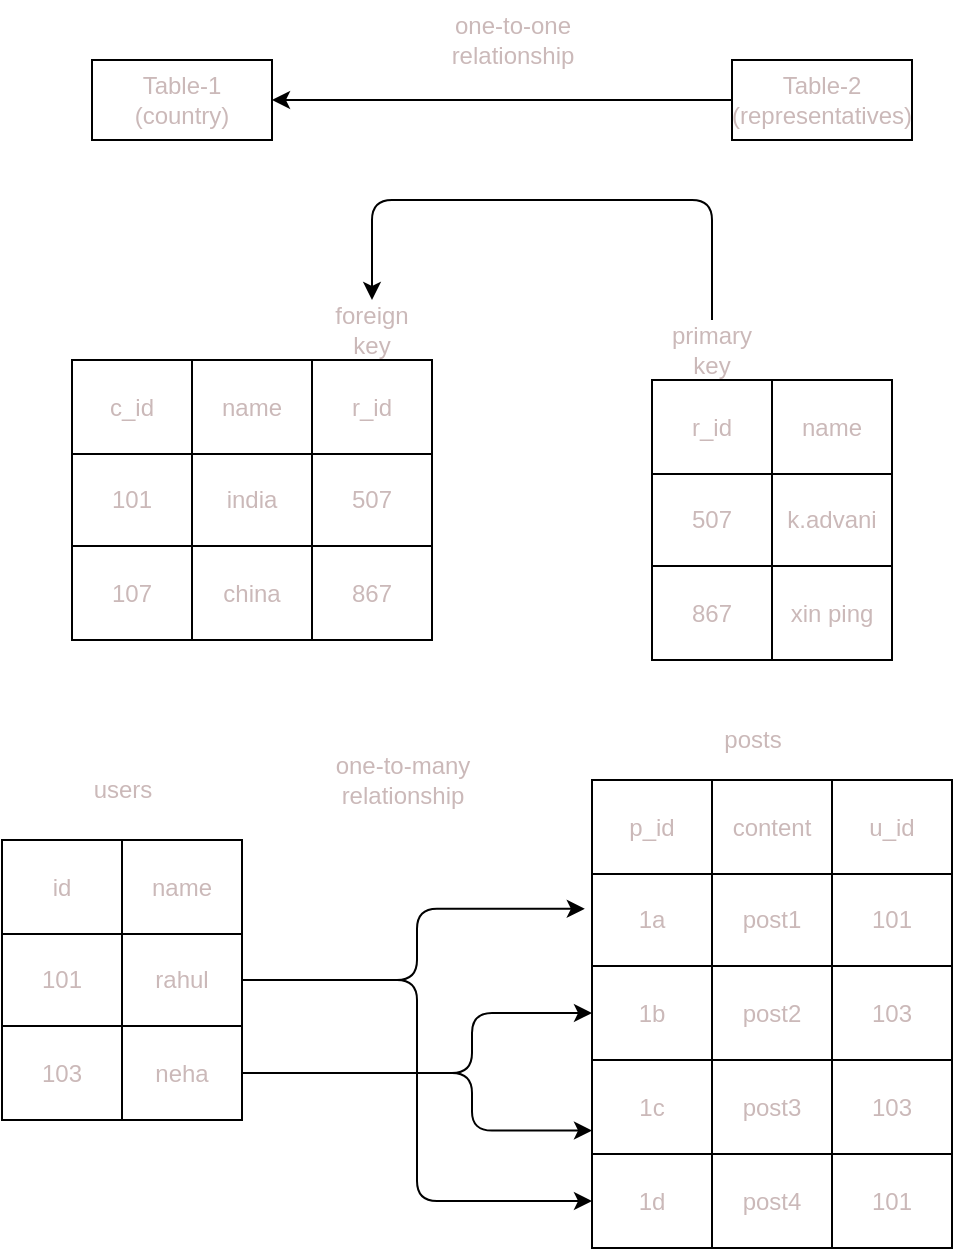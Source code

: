 <mxfile>
    <diagram id="xwx5_H6xng-gI9yD6V37" name="Page-1">
        <mxGraphModel dx="743" dy="506" grid="1" gridSize="10" guides="1" tooltips="1" connect="1" arrows="1" fold="1" page="1" pageScale="1" pageWidth="850" pageHeight="1100" math="0" shadow="0">
            <root>
                <mxCell id="0"/>
                <mxCell id="1" parent="0"/>
                <mxCell id="62" value="" style="childLayout=tableLayout;recursiveResize=0;shadow=0;fillColor=none;fontColor=#cbb9b9;" vertex="1" parent="1">
                    <mxGeometry x="70" y="200" width="180" height="140" as="geometry"/>
                </mxCell>
                <mxCell id="63" value="" style="shape=tableRow;horizontal=0;startSize=0;swimlaneHead=0;swimlaneBody=0;top=0;left=0;bottom=0;right=0;dropTarget=0;collapsible=0;recursiveResize=0;expand=0;fontStyle=0;fillColor=none;strokeColor=inherit;fontColor=#cbb9b9;" vertex="1" parent="62">
                    <mxGeometry width="180" height="47" as="geometry"/>
                </mxCell>
                <mxCell id="64" value="c_id" style="connectable=0;recursiveResize=0;strokeColor=inherit;fillColor=none;align=center;whiteSpace=wrap;html=1;fontColor=#cbb9b9;" vertex="1" parent="63">
                    <mxGeometry width="60" height="47" as="geometry">
                        <mxRectangle width="60" height="47" as="alternateBounds"/>
                    </mxGeometry>
                </mxCell>
                <mxCell id="65" value="name" style="connectable=0;recursiveResize=0;strokeColor=inherit;fillColor=none;align=center;whiteSpace=wrap;html=1;fontColor=#cbb9b9;" vertex="1" parent="63">
                    <mxGeometry x="60" width="60" height="47" as="geometry">
                        <mxRectangle width="60" height="47" as="alternateBounds"/>
                    </mxGeometry>
                </mxCell>
                <mxCell id="66" value="r_id" style="connectable=0;recursiveResize=0;strokeColor=inherit;fillColor=none;align=center;whiteSpace=wrap;html=1;fontColor=#cbb9b9;" vertex="1" parent="63">
                    <mxGeometry x="120" width="60" height="47" as="geometry">
                        <mxRectangle width="60" height="47" as="alternateBounds"/>
                    </mxGeometry>
                </mxCell>
                <mxCell id="67" style="shape=tableRow;horizontal=0;startSize=0;swimlaneHead=0;swimlaneBody=0;top=0;left=0;bottom=0;right=0;dropTarget=0;collapsible=0;recursiveResize=0;expand=0;fontStyle=0;fillColor=none;strokeColor=inherit;fontColor=#cbb9b9;" vertex="1" parent="62">
                    <mxGeometry y="47" width="180" height="46" as="geometry"/>
                </mxCell>
                <mxCell id="68" value="101" style="connectable=0;recursiveResize=0;strokeColor=inherit;fillColor=none;align=center;whiteSpace=wrap;html=1;fontColor=#cbb9b9;" vertex="1" parent="67">
                    <mxGeometry width="60" height="46" as="geometry">
                        <mxRectangle width="60" height="46" as="alternateBounds"/>
                    </mxGeometry>
                </mxCell>
                <mxCell id="69" value="india" style="connectable=0;recursiveResize=0;strokeColor=inherit;fillColor=none;align=center;whiteSpace=wrap;html=1;fontColor=#cbb9b9;" vertex="1" parent="67">
                    <mxGeometry x="60" width="60" height="46" as="geometry">
                        <mxRectangle width="60" height="46" as="alternateBounds"/>
                    </mxGeometry>
                </mxCell>
                <mxCell id="70" value="507" style="connectable=0;recursiveResize=0;strokeColor=inherit;fillColor=none;align=center;whiteSpace=wrap;html=1;fontColor=#cbb9b9;" vertex="1" parent="67">
                    <mxGeometry x="120" width="60" height="46" as="geometry">
                        <mxRectangle width="60" height="46" as="alternateBounds"/>
                    </mxGeometry>
                </mxCell>
                <mxCell id="71" style="shape=tableRow;horizontal=0;startSize=0;swimlaneHead=0;swimlaneBody=0;top=0;left=0;bottom=0;right=0;dropTarget=0;collapsible=0;recursiveResize=0;expand=0;fontStyle=0;fillColor=none;strokeColor=inherit;fontColor=#cbb9b9;" vertex="1" parent="62">
                    <mxGeometry y="93" width="180" height="47" as="geometry"/>
                </mxCell>
                <mxCell id="72" value="107" style="connectable=0;recursiveResize=0;strokeColor=inherit;fillColor=none;align=center;whiteSpace=wrap;html=1;fontColor=#cbb9b9;" vertex="1" parent="71">
                    <mxGeometry width="60" height="47" as="geometry">
                        <mxRectangle width="60" height="47" as="alternateBounds"/>
                    </mxGeometry>
                </mxCell>
                <mxCell id="73" value="china" style="connectable=0;recursiveResize=0;strokeColor=inherit;fillColor=none;align=center;whiteSpace=wrap;html=1;fontColor=#cbb9b9;" vertex="1" parent="71">
                    <mxGeometry x="60" width="60" height="47" as="geometry">
                        <mxRectangle width="60" height="47" as="alternateBounds"/>
                    </mxGeometry>
                </mxCell>
                <mxCell id="74" value="867" style="connectable=0;recursiveResize=0;strokeColor=inherit;fillColor=none;align=center;whiteSpace=wrap;html=1;fontColor=#cbb9b9;" vertex="1" parent="71">
                    <mxGeometry x="120" width="60" height="47" as="geometry">
                        <mxRectangle width="60" height="47" as="alternateBounds"/>
                    </mxGeometry>
                </mxCell>
                <mxCell id="183" value="" style="childLayout=tableLayout;recursiveResize=0;shadow=0;fillColor=none;fontColor=#cbb9b9;" vertex="1" parent="1">
                    <mxGeometry x="360" y="210" width="120" height="140" as="geometry"/>
                </mxCell>
                <mxCell id="184" value="" style="shape=tableRow;horizontal=0;startSize=0;swimlaneHead=0;swimlaneBody=0;top=0;left=0;bottom=0;right=0;dropTarget=0;collapsible=0;recursiveResize=0;expand=0;fontStyle=0;fillColor=none;strokeColor=inherit;fontColor=#cbb9b9;" vertex="1" parent="183">
                    <mxGeometry width="120" height="47" as="geometry"/>
                </mxCell>
                <mxCell id="185" value="r_id" style="connectable=0;recursiveResize=0;strokeColor=inherit;fillColor=none;align=center;whiteSpace=wrap;html=1;fontColor=#cbb9b9;" vertex="1" parent="184">
                    <mxGeometry width="60" height="47" as="geometry">
                        <mxRectangle width="60" height="47" as="alternateBounds"/>
                    </mxGeometry>
                </mxCell>
                <mxCell id="187" value="name" style="connectable=0;recursiveResize=0;strokeColor=inherit;fillColor=none;align=center;whiteSpace=wrap;html=1;fontColor=#cbb9b9;" vertex="1" parent="184">
                    <mxGeometry x="60" width="60" height="47" as="geometry">
                        <mxRectangle width="60" height="47" as="alternateBounds"/>
                    </mxGeometry>
                </mxCell>
                <mxCell id="188" style="shape=tableRow;horizontal=0;startSize=0;swimlaneHead=0;swimlaneBody=0;top=0;left=0;bottom=0;right=0;dropTarget=0;collapsible=0;recursiveResize=0;expand=0;fontStyle=0;fillColor=none;strokeColor=inherit;fontColor=#cbb9b9;" vertex="1" parent="183">
                    <mxGeometry y="47" width="120" height="46" as="geometry"/>
                </mxCell>
                <mxCell id="189" value="507" style="connectable=0;recursiveResize=0;strokeColor=inherit;fillColor=none;align=center;whiteSpace=wrap;html=1;fontColor=#cbb9b9;" vertex="1" parent="188">
                    <mxGeometry width="60" height="46" as="geometry">
                        <mxRectangle width="60" height="46" as="alternateBounds"/>
                    </mxGeometry>
                </mxCell>
                <mxCell id="191" value="k.advani" style="connectable=0;recursiveResize=0;strokeColor=inherit;fillColor=none;align=center;whiteSpace=wrap;html=1;fontColor=#cbb9b9;" vertex="1" parent="188">
                    <mxGeometry x="60" width="60" height="46" as="geometry">
                        <mxRectangle width="60" height="46" as="alternateBounds"/>
                    </mxGeometry>
                </mxCell>
                <mxCell id="192" style="shape=tableRow;horizontal=0;startSize=0;swimlaneHead=0;swimlaneBody=0;top=0;left=0;bottom=0;right=0;dropTarget=0;collapsible=0;recursiveResize=0;expand=0;fontStyle=0;fillColor=none;strokeColor=inherit;fontColor=#cbb9b9;" vertex="1" parent="183">
                    <mxGeometry y="93" width="120" height="47" as="geometry"/>
                </mxCell>
                <mxCell id="193" value="867" style="connectable=0;recursiveResize=0;strokeColor=inherit;fillColor=none;align=center;whiteSpace=wrap;html=1;fontColor=#cbb9b9;" vertex="1" parent="192">
                    <mxGeometry width="60" height="47" as="geometry">
                        <mxRectangle width="60" height="47" as="alternateBounds"/>
                    </mxGeometry>
                </mxCell>
                <mxCell id="195" value="xin ping" style="connectable=0;recursiveResize=0;strokeColor=inherit;fillColor=none;align=center;whiteSpace=wrap;html=1;fontColor=#cbb9b9;" vertex="1" parent="192">
                    <mxGeometry x="60" width="60" height="47" as="geometry">
                        <mxRectangle width="60" height="47" as="alternateBounds"/>
                    </mxGeometry>
                </mxCell>
                <mxCell id="196" style="edgeStyle=none;html=1;entryX=0;entryY=0.5;entryDx=0;entryDy=0;fontColor=#cbb9b9;" edge="1" parent="183" source="183" target="188">
                    <mxGeometry relative="1" as="geometry"/>
                </mxCell>
                <mxCell id="199" value="foreign key" style="text;html=1;strokeColor=none;fillColor=none;align=center;verticalAlign=middle;whiteSpace=wrap;rounded=0;fontColor=#cbb9b9;" vertex="1" parent="1">
                    <mxGeometry x="190" y="170" width="60" height="30" as="geometry"/>
                </mxCell>
                <mxCell id="211" style="edgeStyle=orthogonalEdgeStyle;html=1;exitX=0.5;exitY=0;exitDx=0;exitDy=0;entryX=0.5;entryY=0;entryDx=0;entryDy=0;fontColor=#cbb9b9;" edge="1" parent="1" source="202" target="199">
                    <mxGeometry relative="1" as="geometry">
                        <Array as="points">
                            <mxPoint x="390" y="120"/>
                            <mxPoint x="220" y="120"/>
                        </Array>
                    </mxGeometry>
                </mxCell>
                <mxCell id="202" value="primary key" style="text;html=1;strokeColor=none;fillColor=none;align=center;verticalAlign=middle;whiteSpace=wrap;rounded=0;fontColor=#cbb9b9;" vertex="1" parent="1">
                    <mxGeometry x="360" y="180" width="60" height="30" as="geometry"/>
                </mxCell>
                <mxCell id="205" value="Table-1&lt;br&gt;(country)" style="rounded=0;whiteSpace=wrap;html=1;fontColor=#cbb9b9;" vertex="1" parent="1">
                    <mxGeometry x="80" y="50" width="90" height="40" as="geometry"/>
                </mxCell>
                <mxCell id="209" style="edgeStyle=none;html=1;entryX=1;entryY=0.5;entryDx=0;entryDy=0;fontColor=#cbb9b9;" edge="1" parent="1" source="206" target="205">
                    <mxGeometry relative="1" as="geometry"/>
                </mxCell>
                <mxCell id="206" value="Table-2&lt;br&gt;(representatives)" style="rounded=0;whiteSpace=wrap;html=1;fontColor=#cbb9b9;" vertex="1" parent="1">
                    <mxGeometry x="400" y="50" width="90" height="40" as="geometry"/>
                </mxCell>
                <mxCell id="210" value="one-to-one&lt;br&gt;relationship" style="text;html=1;align=center;verticalAlign=middle;resizable=0;points=[];autosize=1;strokeColor=none;fillColor=none;fontColor=#cbb9b9;" vertex="1" parent="1">
                    <mxGeometry x="250" y="20" width="80" height="40" as="geometry"/>
                </mxCell>
                <mxCell id="222" value="one-to-many&lt;br&gt;relationship" style="text;html=1;align=center;verticalAlign=middle;resizable=0;points=[];autosize=1;strokeColor=none;fillColor=none;fontColor=#cbb9b9;" vertex="1" parent="1">
                    <mxGeometry x="190" y="390" width="90" height="40" as="geometry"/>
                </mxCell>
                <mxCell id="258" style="edgeStyle=orthogonalEdgeStyle;html=1;entryX=-0.02;entryY=0.379;entryDx=0;entryDy=0;entryPerimeter=0;fontColor=#cbb9b9;" edge="1" parent="1" source="224" target="242">
                    <mxGeometry relative="1" as="geometry"/>
                </mxCell>
                <mxCell id="224" value="" style="childLayout=tableLayout;recursiveResize=0;shadow=0;fillColor=none;fontColor=#cbb9b9;" vertex="1" parent="1">
                    <mxGeometry x="35" y="440" width="120" height="140" as="geometry"/>
                </mxCell>
                <mxCell id="225" value="" style="shape=tableRow;horizontal=0;startSize=0;swimlaneHead=0;swimlaneBody=0;top=0;left=0;bottom=0;right=0;dropTarget=0;collapsible=0;recursiveResize=0;expand=0;fontStyle=0;fillColor=none;strokeColor=inherit;fontColor=#cbb9b9;" vertex="1" parent="224">
                    <mxGeometry width="120" height="47" as="geometry"/>
                </mxCell>
                <mxCell id="226" value="id" style="connectable=0;recursiveResize=0;strokeColor=inherit;fillColor=none;align=center;whiteSpace=wrap;html=1;fontColor=#cbb9b9;" vertex="1" parent="225">
                    <mxGeometry width="60" height="47" as="geometry">
                        <mxRectangle width="60" height="47" as="alternateBounds"/>
                    </mxGeometry>
                </mxCell>
                <mxCell id="227" value="name" style="connectable=0;recursiveResize=0;strokeColor=inherit;fillColor=none;align=center;whiteSpace=wrap;html=1;fontColor=#cbb9b9;" vertex="1" parent="225">
                    <mxGeometry x="60" width="60" height="47" as="geometry">
                        <mxRectangle width="60" height="47" as="alternateBounds"/>
                    </mxGeometry>
                </mxCell>
                <mxCell id="229" style="shape=tableRow;horizontal=0;startSize=0;swimlaneHead=0;swimlaneBody=0;top=0;left=0;bottom=0;right=0;dropTarget=0;collapsible=0;recursiveResize=0;expand=0;fontStyle=0;fillColor=none;strokeColor=inherit;fontColor=#cbb9b9;" vertex="1" parent="224">
                    <mxGeometry y="47" width="120" height="46" as="geometry"/>
                </mxCell>
                <mxCell id="230" value="101" style="connectable=0;recursiveResize=0;strokeColor=inherit;fillColor=none;align=center;whiteSpace=wrap;html=1;fontColor=#cbb9b9;" vertex="1" parent="229">
                    <mxGeometry width="60" height="46" as="geometry">
                        <mxRectangle width="60" height="46" as="alternateBounds"/>
                    </mxGeometry>
                </mxCell>
                <mxCell id="231" value="rahul" style="connectable=0;recursiveResize=0;strokeColor=inherit;fillColor=none;align=center;whiteSpace=wrap;html=1;fontColor=#cbb9b9;" vertex="1" parent="229">
                    <mxGeometry x="60" width="60" height="46" as="geometry">
                        <mxRectangle width="60" height="46" as="alternateBounds"/>
                    </mxGeometry>
                </mxCell>
                <mxCell id="233" style="shape=tableRow;horizontal=0;startSize=0;swimlaneHead=0;swimlaneBody=0;top=0;left=0;bottom=0;right=0;dropTarget=0;collapsible=0;recursiveResize=0;expand=0;fontStyle=0;fillColor=none;strokeColor=inherit;fontColor=#cbb9b9;" vertex="1" parent="224">
                    <mxGeometry y="93" width="120" height="47" as="geometry"/>
                </mxCell>
                <mxCell id="234" value="103" style="connectable=0;recursiveResize=0;strokeColor=inherit;fillColor=none;align=center;whiteSpace=wrap;html=1;fontColor=#cbb9b9;" vertex="1" parent="233">
                    <mxGeometry width="60" height="47" as="geometry">
                        <mxRectangle width="60" height="47" as="alternateBounds"/>
                    </mxGeometry>
                </mxCell>
                <mxCell id="235" value="neha" style="connectable=0;recursiveResize=0;strokeColor=inherit;fillColor=none;align=center;whiteSpace=wrap;html=1;fontColor=#cbb9b9;" vertex="1" parent="233">
                    <mxGeometry x="60" width="60" height="47" as="geometry">
                        <mxRectangle width="60" height="47" as="alternateBounds"/>
                    </mxGeometry>
                </mxCell>
                <mxCell id="237" value="" style="childLayout=tableLayout;recursiveResize=0;shadow=0;fillColor=none;fontColor=#cbb9b9;" vertex="1" parent="1">
                    <mxGeometry x="330" y="410" width="180" height="234" as="geometry"/>
                </mxCell>
                <mxCell id="238" value="" style="shape=tableRow;horizontal=0;startSize=0;swimlaneHead=0;swimlaneBody=0;top=0;left=0;bottom=0;right=0;dropTarget=0;collapsible=0;recursiveResize=0;expand=0;fontStyle=0;fillColor=none;strokeColor=inherit;fontColor=#cbb9b9;" vertex="1" parent="237">
                    <mxGeometry width="180" height="47" as="geometry"/>
                </mxCell>
                <mxCell id="239" value="p_id" style="connectable=0;recursiveResize=0;strokeColor=inherit;fillColor=none;align=center;whiteSpace=wrap;html=1;fontColor=#cbb9b9;" vertex="1" parent="238">
                    <mxGeometry width="60" height="47" as="geometry">
                        <mxRectangle width="60" height="47" as="alternateBounds"/>
                    </mxGeometry>
                </mxCell>
                <mxCell id="240" value="content" style="connectable=0;recursiveResize=0;strokeColor=inherit;fillColor=none;align=center;whiteSpace=wrap;html=1;fontColor=#cbb9b9;" vertex="1" parent="238">
                    <mxGeometry x="60" width="60" height="47" as="geometry">
                        <mxRectangle width="60" height="47" as="alternateBounds"/>
                    </mxGeometry>
                </mxCell>
                <mxCell id="241" value="u_id" style="connectable=0;recursiveResize=0;strokeColor=inherit;fillColor=none;align=center;whiteSpace=wrap;html=1;fontColor=#cbb9b9;" vertex="1" parent="238">
                    <mxGeometry x="120" width="60" height="47" as="geometry">
                        <mxRectangle width="60" height="47" as="alternateBounds"/>
                    </mxGeometry>
                </mxCell>
                <mxCell id="242" style="shape=tableRow;horizontal=0;startSize=0;swimlaneHead=0;swimlaneBody=0;top=0;left=0;bottom=0;right=0;dropTarget=0;collapsible=0;recursiveResize=0;expand=0;fontStyle=0;fillColor=none;strokeColor=inherit;fontColor=#cbb9b9;" vertex="1" parent="237">
                    <mxGeometry y="47" width="180" height="46" as="geometry"/>
                </mxCell>
                <mxCell id="243" value="1a" style="connectable=0;recursiveResize=0;strokeColor=inherit;fillColor=none;align=center;whiteSpace=wrap;html=1;fontColor=#cbb9b9;" vertex="1" parent="242">
                    <mxGeometry width="60" height="46" as="geometry">
                        <mxRectangle width="60" height="46" as="alternateBounds"/>
                    </mxGeometry>
                </mxCell>
                <mxCell id="244" value="post1" style="connectable=0;recursiveResize=0;strokeColor=inherit;fillColor=none;align=center;whiteSpace=wrap;html=1;fontColor=#cbb9b9;" vertex="1" parent="242">
                    <mxGeometry x="60" width="60" height="46" as="geometry">
                        <mxRectangle width="60" height="46" as="alternateBounds"/>
                    </mxGeometry>
                </mxCell>
                <mxCell id="245" value="101" style="connectable=0;recursiveResize=0;strokeColor=inherit;fillColor=none;align=center;whiteSpace=wrap;html=1;fontColor=#cbb9b9;" vertex="1" parent="242">
                    <mxGeometry x="120" width="60" height="46" as="geometry">
                        <mxRectangle width="60" height="46" as="alternateBounds"/>
                    </mxGeometry>
                </mxCell>
                <mxCell id="246" style="shape=tableRow;horizontal=0;startSize=0;swimlaneHead=0;swimlaneBody=0;top=0;left=0;bottom=0;right=0;dropTarget=0;collapsible=0;recursiveResize=0;expand=0;fontStyle=0;fillColor=none;strokeColor=inherit;fontColor=#cbb9b9;" vertex="1" parent="237">
                    <mxGeometry y="93" width="180" height="47" as="geometry"/>
                </mxCell>
                <mxCell id="247" value="1b" style="connectable=0;recursiveResize=0;strokeColor=inherit;fillColor=none;align=center;whiteSpace=wrap;html=1;fontColor=#cbb9b9;" vertex="1" parent="246">
                    <mxGeometry width="60" height="47" as="geometry">
                        <mxRectangle width="60" height="47" as="alternateBounds"/>
                    </mxGeometry>
                </mxCell>
                <mxCell id="248" value="post2" style="connectable=0;recursiveResize=0;strokeColor=inherit;fillColor=none;align=center;whiteSpace=wrap;html=1;fontColor=#cbb9b9;" vertex="1" parent="246">
                    <mxGeometry x="60" width="60" height="47" as="geometry">
                        <mxRectangle width="60" height="47" as="alternateBounds"/>
                    </mxGeometry>
                </mxCell>
                <mxCell id="249" value="103" style="connectable=0;recursiveResize=0;strokeColor=inherit;fillColor=none;align=center;whiteSpace=wrap;html=1;fontColor=#cbb9b9;" vertex="1" parent="246">
                    <mxGeometry x="120" width="60" height="47" as="geometry">
                        <mxRectangle width="60" height="47" as="alternateBounds"/>
                    </mxGeometry>
                </mxCell>
                <mxCell id="250" style="shape=tableRow;horizontal=0;startSize=0;swimlaneHead=0;swimlaneBody=0;top=0;left=0;bottom=0;right=0;dropTarget=0;collapsible=0;recursiveResize=0;expand=0;fontStyle=0;fillColor=none;strokeColor=inherit;fontColor=#cbb9b9;" vertex="1" parent="237">
                    <mxGeometry y="140" width="180" height="47" as="geometry"/>
                </mxCell>
                <mxCell id="251" value="1c" style="connectable=0;recursiveResize=0;strokeColor=inherit;fillColor=none;align=center;whiteSpace=wrap;html=1;fontColor=#cbb9b9;" vertex="1" parent="250">
                    <mxGeometry width="60" height="47" as="geometry">
                        <mxRectangle width="60" height="47" as="alternateBounds"/>
                    </mxGeometry>
                </mxCell>
                <mxCell id="252" value="post3" style="connectable=0;recursiveResize=0;strokeColor=inherit;fillColor=none;align=center;whiteSpace=wrap;html=1;fontColor=#cbb9b9;" vertex="1" parent="250">
                    <mxGeometry x="60" width="60" height="47" as="geometry">
                        <mxRectangle width="60" height="47" as="alternateBounds"/>
                    </mxGeometry>
                </mxCell>
                <mxCell id="253" value="103" style="connectable=0;recursiveResize=0;strokeColor=inherit;fillColor=none;align=center;whiteSpace=wrap;html=1;fontColor=#cbb9b9;" vertex="1" parent="250">
                    <mxGeometry x="120" width="60" height="47" as="geometry">
                        <mxRectangle width="60" height="47" as="alternateBounds"/>
                    </mxGeometry>
                </mxCell>
                <mxCell id="254" style="shape=tableRow;horizontal=0;startSize=0;swimlaneHead=0;swimlaneBody=0;top=0;left=0;bottom=0;right=0;dropTarget=0;collapsible=0;recursiveResize=0;expand=0;fontStyle=0;fillColor=none;strokeColor=inherit;fontColor=#cbb9b9;" vertex="1" parent="237">
                    <mxGeometry y="187" width="180" height="47" as="geometry"/>
                </mxCell>
                <mxCell id="255" value="1d" style="connectable=0;recursiveResize=0;strokeColor=inherit;fillColor=none;align=center;whiteSpace=wrap;html=1;fontColor=#cbb9b9;" vertex="1" parent="254">
                    <mxGeometry width="60" height="47" as="geometry">
                        <mxRectangle width="60" height="47" as="alternateBounds"/>
                    </mxGeometry>
                </mxCell>
                <mxCell id="256" value="post4" style="connectable=0;recursiveResize=0;strokeColor=inherit;fillColor=none;align=center;whiteSpace=wrap;html=1;fontColor=#cbb9b9;" vertex="1" parent="254">
                    <mxGeometry x="60" width="60" height="47" as="geometry">
                        <mxRectangle width="60" height="47" as="alternateBounds"/>
                    </mxGeometry>
                </mxCell>
                <mxCell id="257" value="101" style="connectable=0;recursiveResize=0;strokeColor=inherit;fillColor=none;align=center;whiteSpace=wrap;html=1;fontColor=#cbb9b9;" vertex="1" parent="254">
                    <mxGeometry x="120" width="60" height="47" as="geometry">
                        <mxRectangle width="60" height="47" as="alternateBounds"/>
                    </mxGeometry>
                </mxCell>
                <mxCell id="259" style="edgeStyle=orthogonalEdgeStyle;html=1;entryX=0;entryY=0.5;entryDx=0;entryDy=0;fontColor=#cbb9b9;" edge="1" parent="1" source="229" target="254">
                    <mxGeometry relative="1" as="geometry"/>
                </mxCell>
                <mxCell id="260" style="edgeStyle=orthogonalEdgeStyle;html=1;entryX=0;entryY=0.5;entryDx=0;entryDy=0;fontColor=#cbb9b9;" edge="1" parent="1" source="233" target="246">
                    <mxGeometry relative="1" as="geometry">
                        <Array as="points">
                            <mxPoint x="270" y="557"/>
                            <mxPoint x="270" y="527"/>
                        </Array>
                    </mxGeometry>
                </mxCell>
                <mxCell id="261" style="edgeStyle=orthogonalEdgeStyle;html=1;entryX=0;entryY=0.75;entryDx=0;entryDy=0;fontColor=#cbb9b9;" edge="1" parent="1" source="233" target="250">
                    <mxGeometry relative="1" as="geometry">
                        <Array as="points">
                            <mxPoint x="270" y="557"/>
                            <mxPoint x="270" y="585"/>
                        </Array>
                    </mxGeometry>
                </mxCell>
                <mxCell id="262" value="users" style="text;html=1;align=center;verticalAlign=middle;resizable=0;points=[];autosize=1;strokeColor=none;fillColor=none;fontColor=#cbb9b9;" vertex="1" parent="1">
                    <mxGeometry x="70" y="400" width="50" height="30" as="geometry"/>
                </mxCell>
                <mxCell id="263" value="posts" style="text;html=1;align=center;verticalAlign=middle;resizable=0;points=[];autosize=1;strokeColor=none;fillColor=none;fontColor=#cbb9b9;" vertex="1" parent="1">
                    <mxGeometry x="385" y="375" width="50" height="30" as="geometry"/>
                </mxCell>
            </root>
        </mxGraphModel>
    </diagram>
</mxfile>
